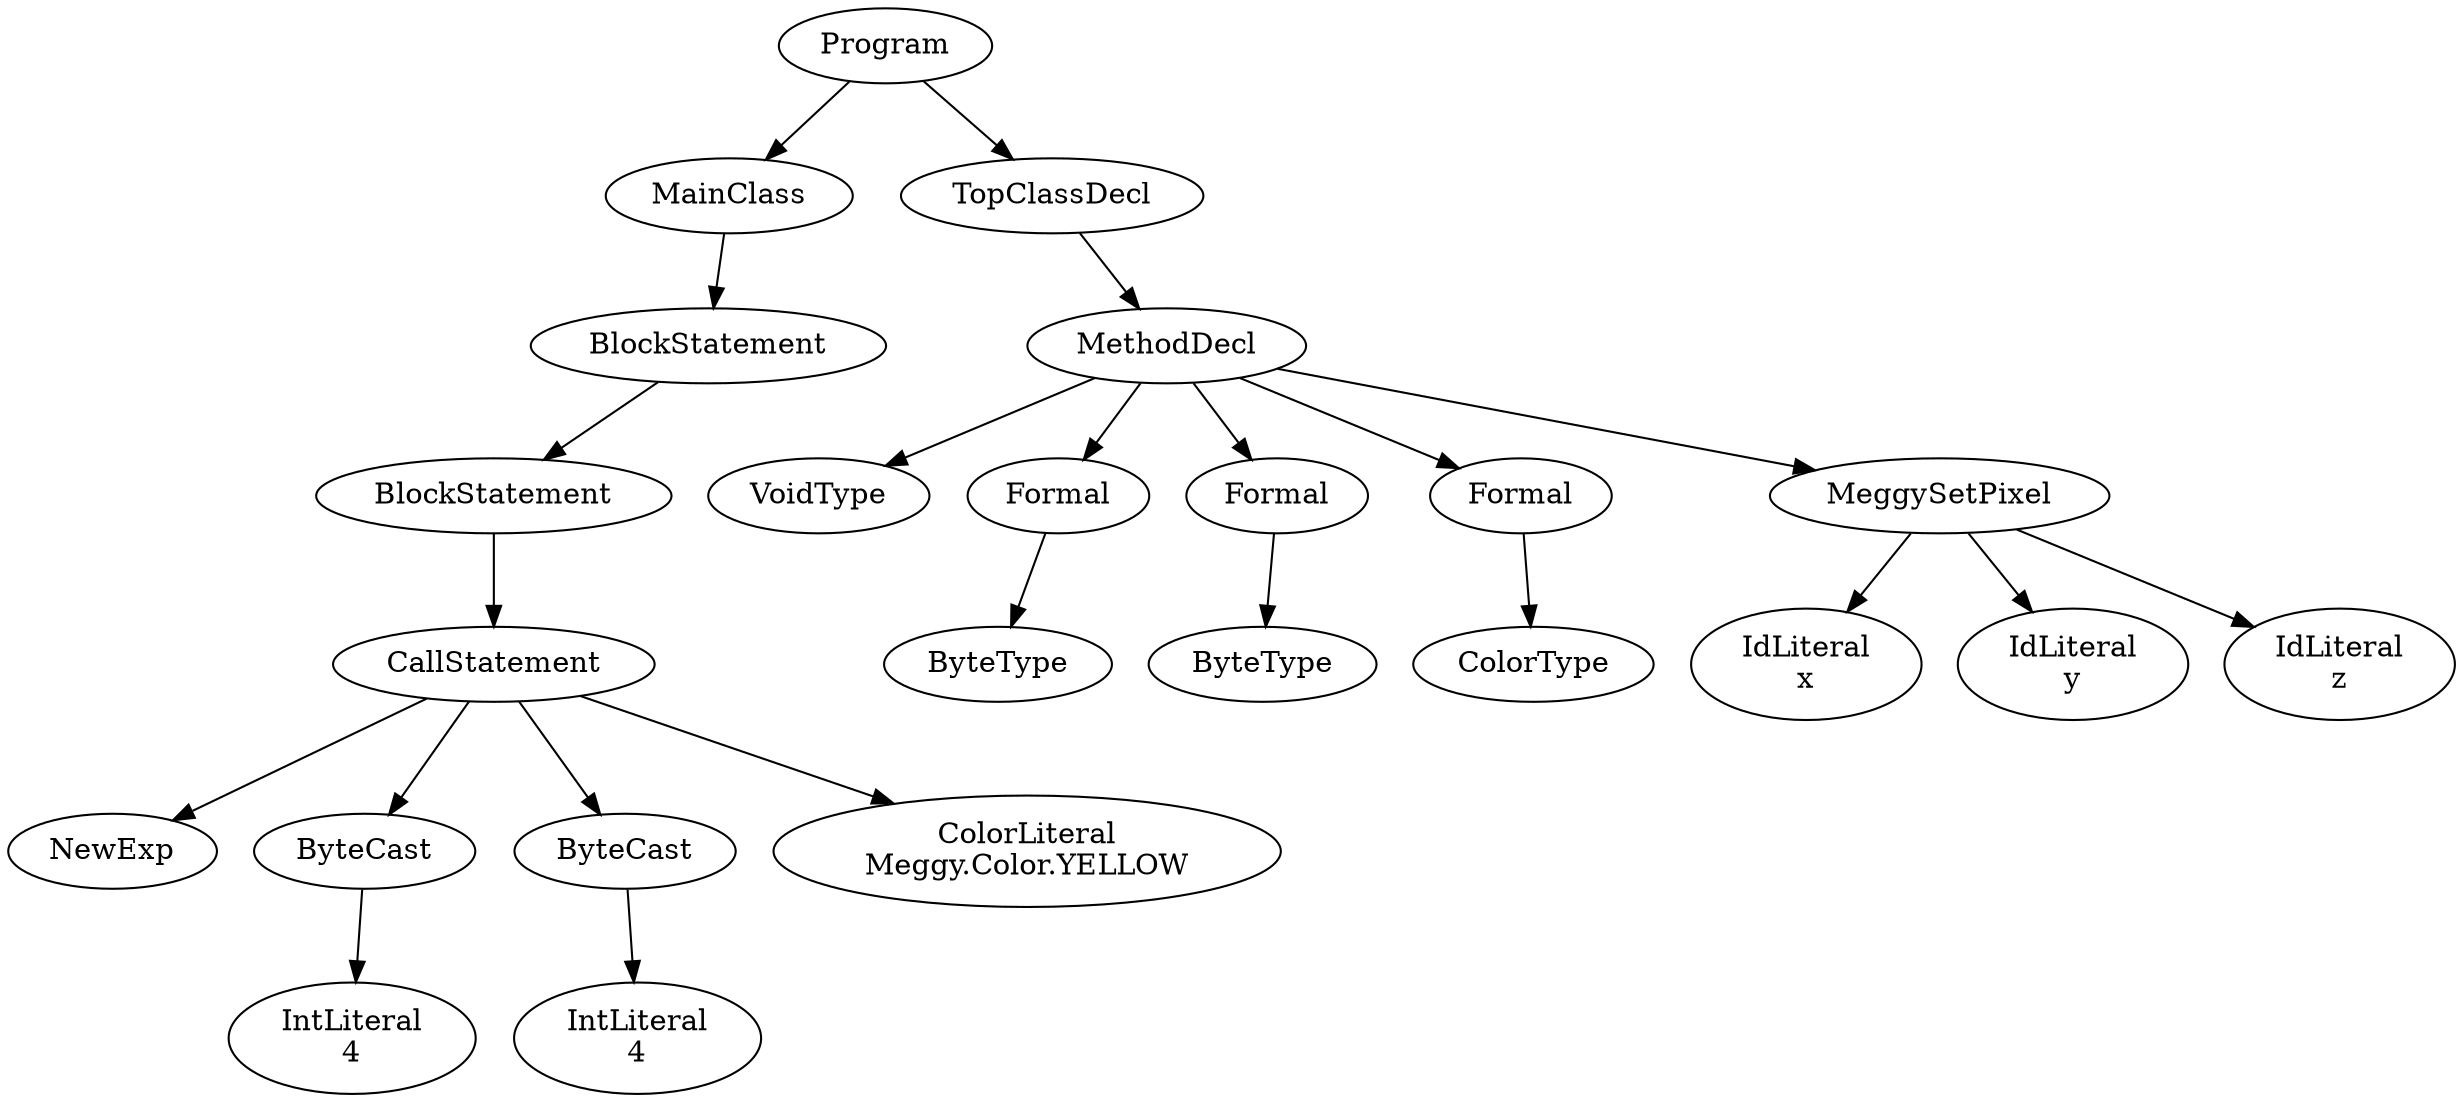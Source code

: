 digraph ASTGraph {
0 [ label="Program" ];
1 [ label="MainClass" ];
0 -> 1
2 [ label="BlockStatement" ];
1 -> 2
3 [ label="BlockStatement" ];
2 -> 3
4 [ label="CallStatement" ];
3 -> 4
5 [ label="NewExp" ];
4 -> 5
6 [ label="ByteCast" ];
4 -> 6
7 [ label="IntLiteral\n4" ];
6 -> 7
8 [ label="ByteCast" ];
4 -> 8
9 [ label="IntLiteral\n4" ];
8 -> 9
10 [ label="ColorLiteral\nMeggy.Color.YELLOW" ];
4 -> 10
11 [ label="TopClassDecl" ];
0 -> 11
12 [ label="MethodDecl" ];
11 -> 12
13 [ label="VoidType" ];
12 -> 13
14 [ label="Formal" ];
12 -> 14
15 [ label="ByteType" ];
14 -> 15
16 [ label="Formal" ];
12 -> 16
17 [ label="ByteType" ];
16 -> 17
18 [ label="Formal" ];
12 -> 18
19 [ label="ColorType" ];
18 -> 19
20 [ label="MeggySetPixel" ];
12 -> 20
21 [ label="IdLiteral\nx" ];
20 -> 21
22 [ label="IdLiteral\ny" ];
20 -> 22
23 [ label="IdLiteral\nz" ];
20 -> 23
}
